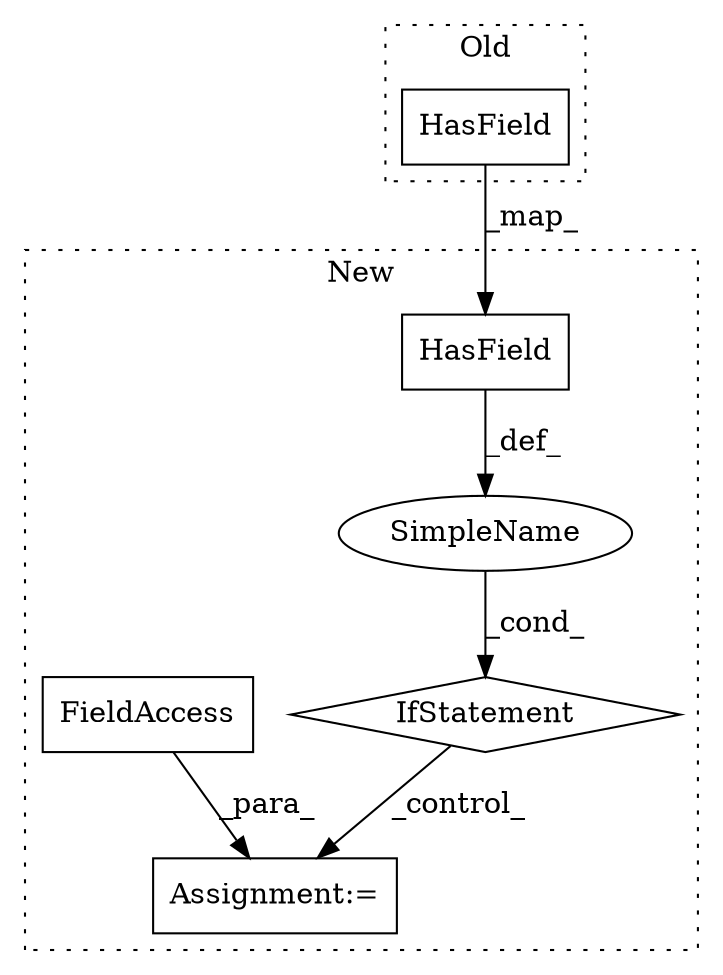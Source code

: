 digraph G {
subgraph cluster0 {
1 [label="HasField" a="32" s="5929,5962" l="9,1" shape="box"];
label = "Old";
style="dotted";
}
subgraph cluster1 {
2 [label="HasField" a="32" s="6096,6129" l="9,1" shape="box"];
3 [label="IfStatement" a="25" s="6080,6130" l="4,2" shape="diamond"];
4 [label="Assignment:=" a="7" s="7848" l="1" shape="box"];
5 [label="FieldAccess" a="22" s="7849" l="9" shape="box"];
6 [label="SimpleName" a="42" s="" l="" shape="ellipse"];
label = "New";
style="dotted";
}
1 -> 2 [label="_map_"];
2 -> 6 [label="_def_"];
3 -> 4 [label="_control_"];
5 -> 4 [label="_para_"];
6 -> 3 [label="_cond_"];
}